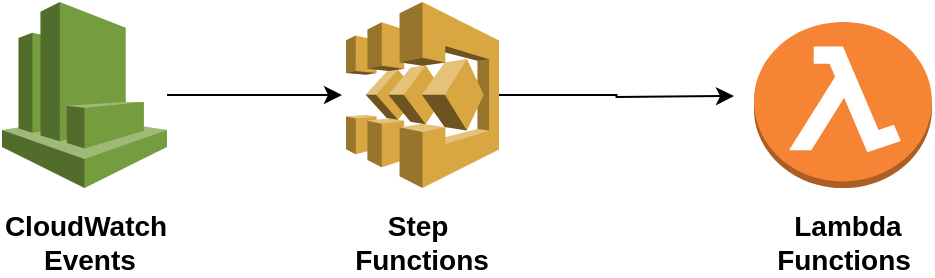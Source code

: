 <mxfile pages="1" version="11.2.4" type="github"><diagram id="N0pXoSgsfRaU5Hu7Thsm" name="Page-1"><mxGraphModel dx="2226" dy="773" grid="1" gridSize="10" guides="1" tooltips="1" connect="1" arrows="1" fold="1" page="0" pageScale="1" pageWidth="850" pageHeight="1100" background="none" math="0" shadow="0"><root><mxCell id="0"/><mxCell id="1" parent="0"/><mxCell id="NAIcI-ZvvqX8R0XCDvSo-3" style="edgeStyle=orthogonalEdgeStyle;rounded=0;orthogonalLoop=1;jettySize=auto;html=1;" parent="1" source="NAIcI-ZvvqX8R0XCDvSo-1" edge="1"><mxGeometry relative="1" as="geometry"><mxPoint x="-416" y="86.5" as="targetPoint"/></mxGeometry></mxCell><mxCell id="NAIcI-ZvvqX8R0XCDvSo-1" value="" style="outlineConnect=0;dashed=0;verticalLabelPosition=bottom;verticalAlign=top;align=center;html=1;shape=mxgraph.aws3.cloudwatch;fillColor=#759C3E;gradientColor=none;" parent="1" vertex="1"><mxGeometry x="-586" y="40" width="82.5" height="93" as="geometry"/></mxCell><mxCell id="NAIcI-ZvvqX8R0XCDvSo-2" value="&lt;b&gt;&lt;font style=&quot;font-size: 14px&quot;&gt;CloudWatch&lt;br&gt;&amp;nbsp;Events&lt;br&gt;&lt;/font&gt;&lt;/b&gt;" style="text;html=1;strokeColor=none;fillColor=none;align=center;verticalAlign=middle;whiteSpace=wrap;rounded=0;" parent="1" vertex="1"><mxGeometry x="-564.5" y="150" width="40" height="20" as="geometry"/></mxCell><mxCell id="FF8iImPlqfr5JP4Mh2Vb-3" style="edgeStyle=orthogonalEdgeStyle;rounded=0;orthogonalLoop=1;jettySize=auto;html=1;" edge="1" parent="1" source="NAIcI-ZvvqX8R0XCDvSo-4"><mxGeometry relative="1" as="geometry"><mxPoint x="-220" y="87" as="targetPoint"/></mxGeometry></mxCell><mxCell id="NAIcI-ZvvqX8R0XCDvSo-4" value="" style="outlineConnect=0;dashed=0;verticalLabelPosition=bottom;verticalAlign=top;align=center;html=1;shape=mxgraph.aws3.step_functions;fillColor=#D9A741;gradientColor=none;" parent="1" vertex="1"><mxGeometry x="-414" y="40" width="76.5" height="93" as="geometry"/></mxCell><mxCell id="FF8iImPlqfr5JP4Mh2Vb-1" value="&lt;b&gt;&lt;font style=&quot;font-size: 14px&quot;&gt;Step&amp;nbsp;&lt;br&gt;Functions&lt;br&gt;&lt;/font&gt;&lt;/b&gt;" style="text;html=1;strokeColor=none;fillColor=none;align=center;verticalAlign=middle;whiteSpace=wrap;rounded=0;" vertex="1" parent="1"><mxGeometry x="-396" y="150" width="40" height="20" as="geometry"/></mxCell><mxCell id="FF8iImPlqfr5JP4Mh2Vb-2" value="" style="outlineConnect=0;dashed=0;verticalLabelPosition=bottom;verticalAlign=top;align=center;html=1;shape=mxgraph.aws3.lambda_function;fillColor=#F58534;gradientColor=none;" vertex="1" parent="1"><mxGeometry x="-210" y="50" width="89" height="83" as="geometry"/></mxCell><mxCell id="FF8iImPlqfr5JP4Mh2Vb-4" value="&lt;b&gt;&lt;font style=&quot;font-size: 14px&quot;&gt;&amp;nbsp;Lambda&lt;br&gt;Functions&lt;br&gt;&lt;/font&gt;&lt;/b&gt;" style="text;html=1;strokeColor=none;fillColor=none;align=center;verticalAlign=middle;whiteSpace=wrap;rounded=0;" vertex="1" parent="1"><mxGeometry x="-185.5" y="150" width="40" height="20" as="geometry"/></mxCell></root></mxGraphModel></diagram></mxfile>